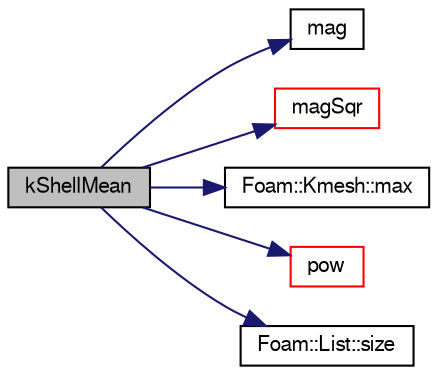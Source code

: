 digraph "kShellMean"
{
  bgcolor="transparent";
  edge [fontname="FreeSans",fontsize="10",labelfontname="FreeSans",labelfontsize="10"];
  node [fontname="FreeSans",fontsize="10",shape=record];
  rankdir="LR";
  Node131334 [label="kShellMean",height=0.2,width=0.4,color="black", fillcolor="grey75", style="filled", fontcolor="black"];
  Node131334 -> Node131335 [color="midnightblue",fontsize="10",style="solid",fontname="FreeSans"];
  Node131335 [label="mag",height=0.2,width=0.4,color="black",URL="$a21124.html#a929da2a3fdcf3dacbbe0487d3a330dae"];
  Node131334 -> Node131336 [color="midnightblue",fontsize="10",style="solid",fontname="FreeSans"];
  Node131336 [label="magSqr",height=0.2,width=0.4,color="red",URL="$a12539.html#ab0cd33eb018a643a64ca545601530791"];
  Node131334 -> Node131338 [color="midnightblue",fontsize="10",style="solid",fontname="FreeSans"];
  Node131338 [label="Foam::Kmesh::max",height=0.2,width=0.4,color="black",URL="$a28946.html#a6aca82583818467e597b951662552748"];
  Node131334 -> Node131339 [color="midnightblue",fontsize="10",style="solid",fontname="FreeSans"];
  Node131339 [label="pow",height=0.2,width=0.4,color="red",URL="$a21124.html#a7500c8e9d27a442adc75e287de074c7c"];
  Node131334 -> Node131343 [color="midnightblue",fontsize="10",style="solid",fontname="FreeSans"];
  Node131343 [label="Foam::List::size",height=0.2,width=0.4,color="black",URL="$a25694.html#a8a5f6fa29bd4b500caf186f60245b384",tooltip="Override size to be inconsistent with allocated storage. "];
}
